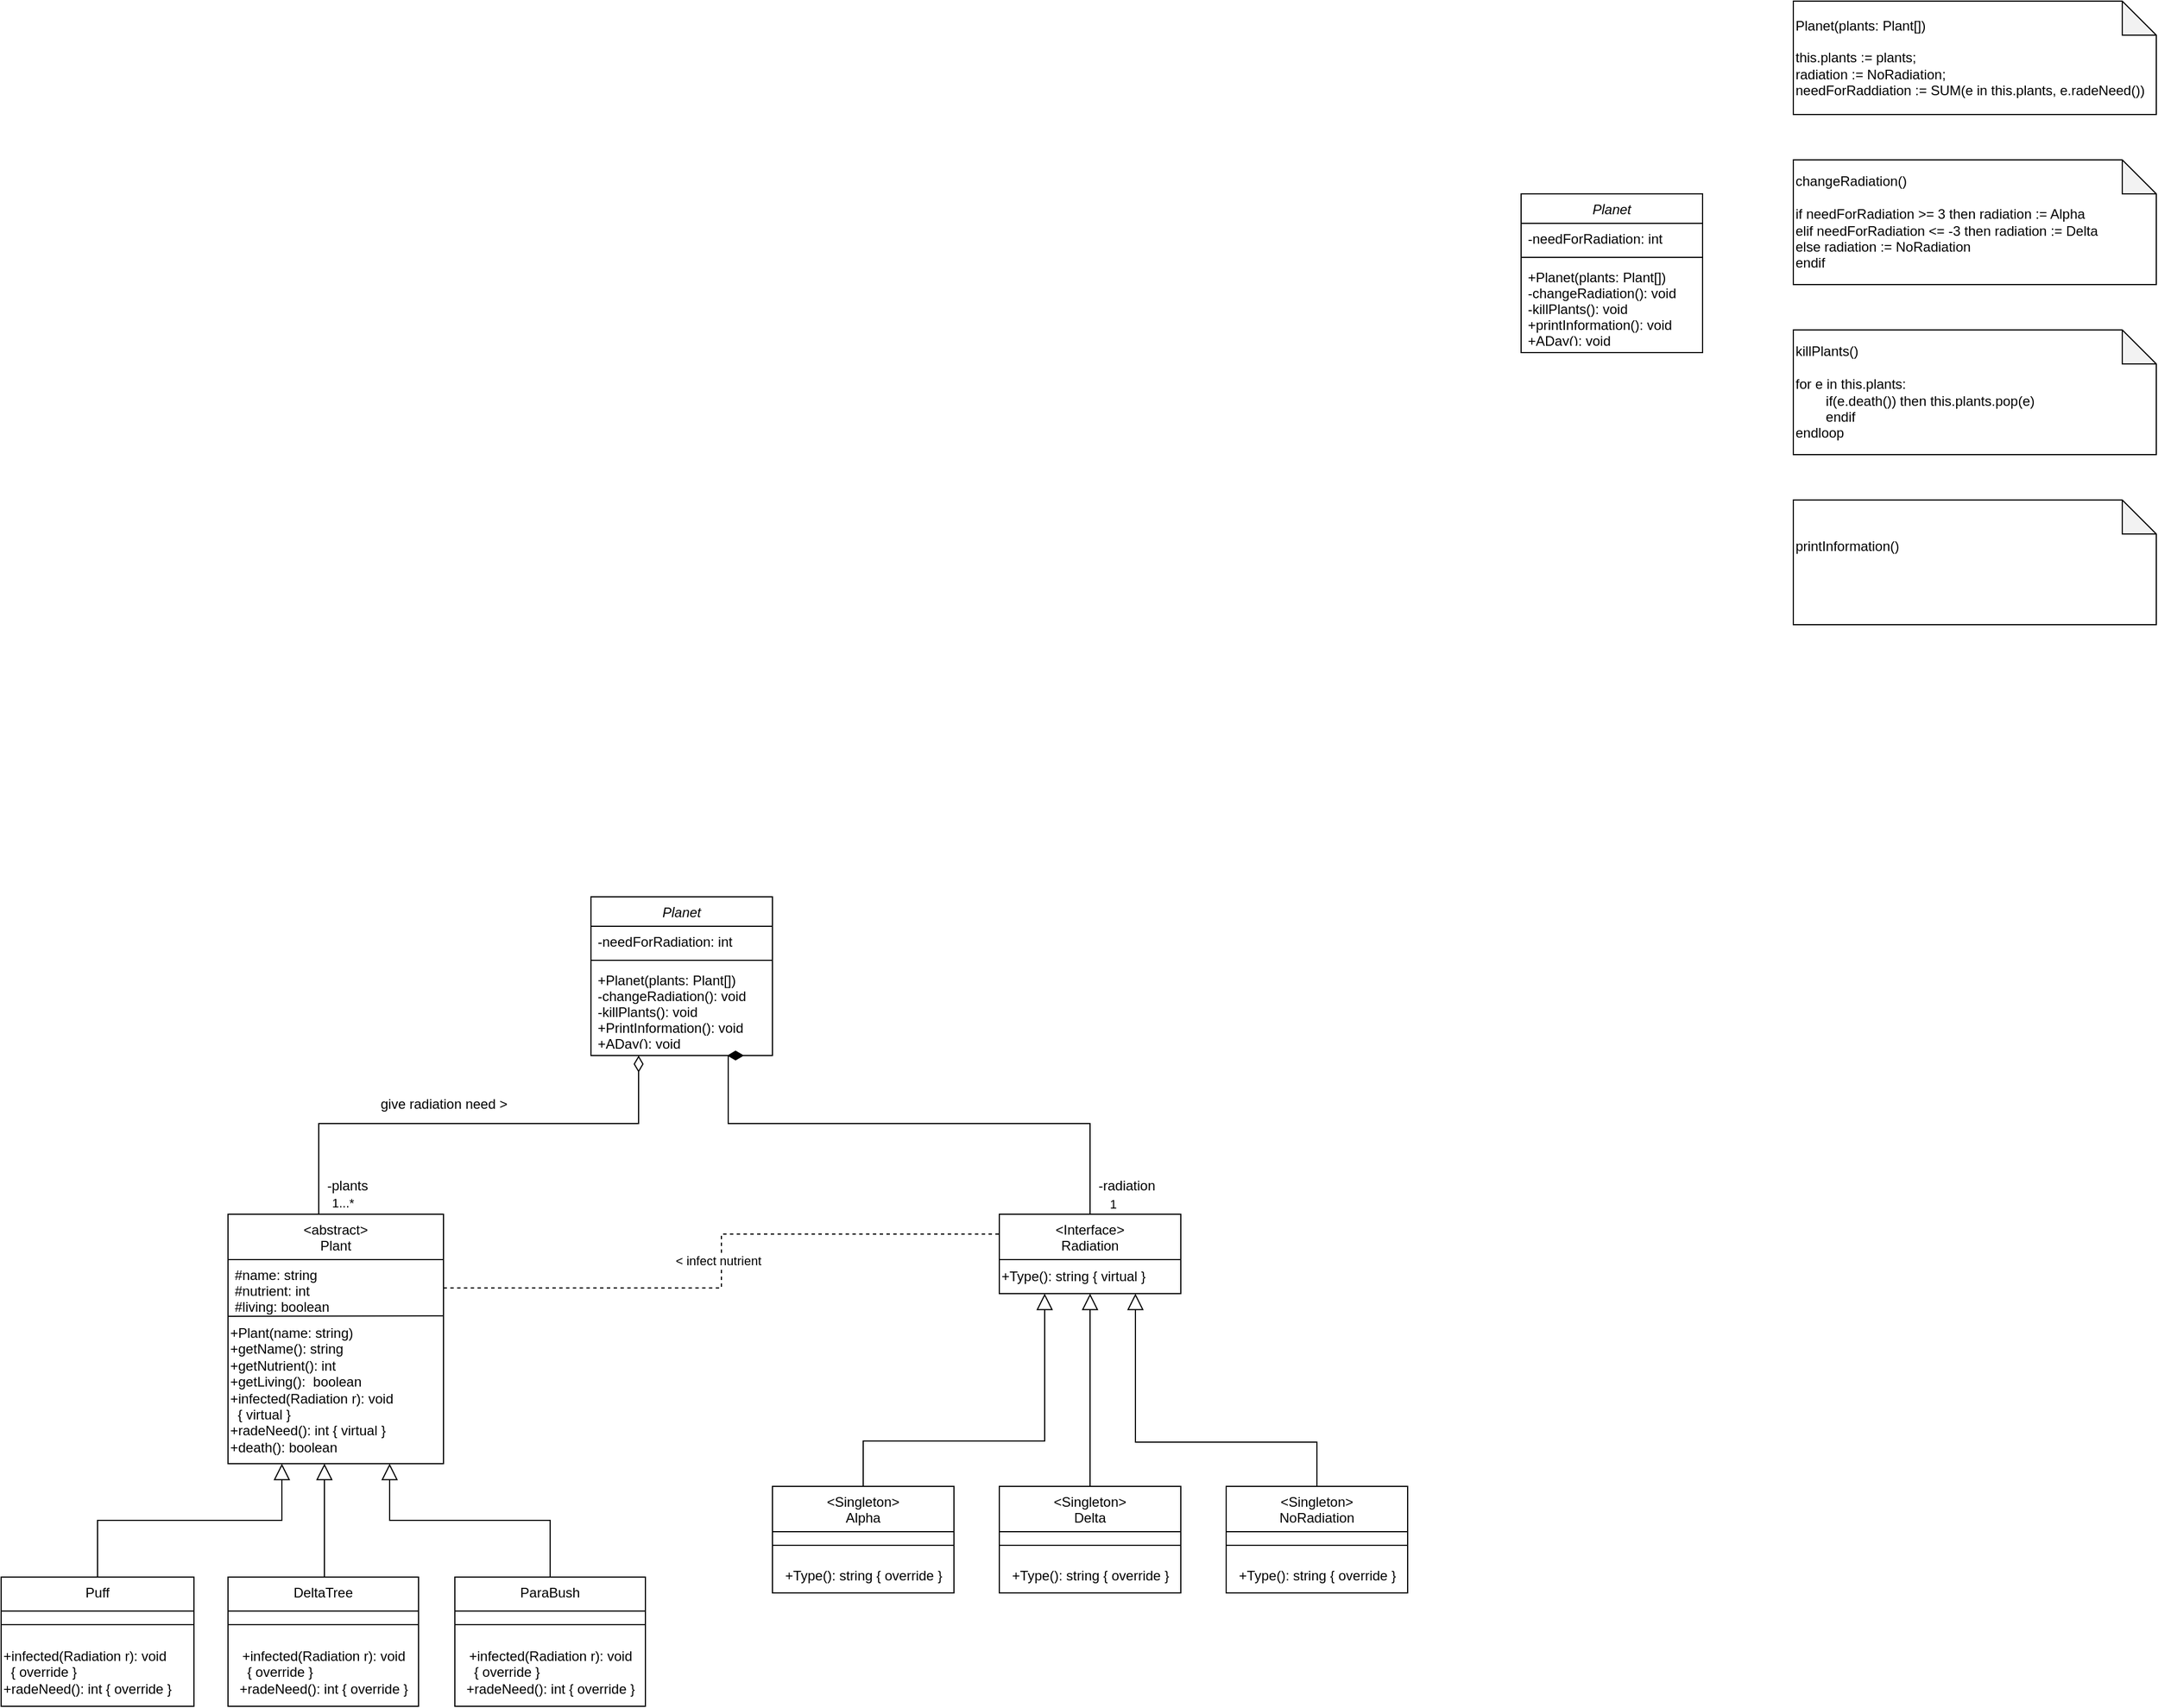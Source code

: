 <mxfile version="24.7.16">
  <diagram id="C5RBs43oDa-KdzZeNtuy" name="Page-1">
    <mxGraphModel dx="1709" dy="1809" grid="1" gridSize="10" guides="1" tooltips="1" connect="1" arrows="1" fold="1" page="1" pageScale="1" pageWidth="827" pageHeight="1169" math="0" shadow="0">
      <root>
        <mxCell id="WIyWlLk6GJQsqaUBKTNV-0" />
        <mxCell id="WIyWlLk6GJQsqaUBKTNV-1" parent="WIyWlLk6GJQsqaUBKTNV-0" />
        <mxCell id="zkfFHV4jXpPFQw0GAbJ--0" value="Planet" style="swimlane;fontStyle=2;align=center;verticalAlign=top;childLayout=stackLayout;horizontal=1;startSize=26;horizontalStack=0;resizeParent=1;resizeLast=0;collapsible=1;marginBottom=0;rounded=0;shadow=0;strokeWidth=1;" parent="WIyWlLk6GJQsqaUBKTNV-1" vertex="1">
          <mxGeometry x="320" y="80" width="160" height="140" as="geometry">
            <mxRectangle x="230" y="140" width="160" height="26" as="alternateBounds" />
          </mxGeometry>
        </mxCell>
        <mxCell id="zkfFHV4jXpPFQw0GAbJ--3" value="-needForRadiation: int" style="text;align=left;verticalAlign=top;spacingLeft=4;spacingRight=4;overflow=hidden;rotatable=0;points=[[0,0.5],[1,0.5]];portConstraint=eastwest;rounded=0;shadow=0;html=0;" parent="zkfFHV4jXpPFQw0GAbJ--0" vertex="1">
          <mxGeometry y="26" width="160" height="26" as="geometry" />
        </mxCell>
        <mxCell id="zkfFHV4jXpPFQw0GAbJ--4" value="" style="line;html=1;strokeWidth=1;align=left;verticalAlign=middle;spacingTop=-1;spacingLeft=3;spacingRight=3;rotatable=0;labelPosition=right;points=[];portConstraint=eastwest;" parent="zkfFHV4jXpPFQw0GAbJ--0" vertex="1">
          <mxGeometry y="52" width="160" height="8" as="geometry" />
        </mxCell>
        <mxCell id="zkfFHV4jXpPFQw0GAbJ--5" value="+Planet(plants: Plant[])&#xa;-changeRadiation(): void&#xa;-killPlants(): void&#xa;+PrintInformation(): void&#xa;+ADay(): void&#xa;" style="text;align=left;verticalAlign=top;spacingLeft=4;spacingRight=4;overflow=hidden;rotatable=0;points=[[0,0.5],[1,0.5]];portConstraint=eastwest;" parent="zkfFHV4jXpPFQw0GAbJ--0" vertex="1">
          <mxGeometry y="60" width="160" height="70" as="geometry" />
        </mxCell>
        <mxCell id="txMMRznfNhQfrEw8Vf2b-3" value="" style="edgeStyle=orthogonalEdgeStyle;rounded=0;orthogonalLoop=1;jettySize=auto;html=1;endArrow=diamondThin;endFill=0;endSize=12;labelPosition=left;verticalLabelPosition=top;align=right;verticalAlign=bottom;" parent="WIyWlLk6GJQsqaUBKTNV-1" edge="1">
          <mxGeometry relative="1" as="geometry">
            <mxPoint x="80" y="360" as="sourcePoint" />
            <mxPoint x="362" y="220" as="targetPoint" />
            <Array as="points">
              <mxPoint x="80" y="280" />
              <mxPoint x="362" y="280" />
            </Array>
          </mxGeometry>
        </mxCell>
        <mxCell id="txMMRznfNhQfrEw8Vf2b-35" value="1...*" style="edgeLabel;html=1;align=center;verticalAlign=middle;resizable=0;points=[];" parent="txMMRznfNhQfrEw8Vf2b-3" vertex="1" connectable="0">
          <mxGeometry x="-0.34" y="6" relative="1" as="geometry">
            <mxPoint x="-39" y="76" as="offset" />
          </mxGeometry>
        </mxCell>
        <mxCell id="txMMRznfNhQfrEw8Vf2b-33" style="edgeStyle=orthogonalEdgeStyle;rounded=0;orthogonalLoop=1;jettySize=auto;html=1;exitX=0.5;exitY=0;exitDx=0;exitDy=0;endSize=12;endArrow=diamondThin;endFill=1;labelPosition=left;verticalLabelPosition=middle;align=right;verticalAlign=middle;" parent="WIyWlLk6GJQsqaUBKTNV-1" source="zkfFHV4jXpPFQw0GAbJ--13" edge="1">
          <mxGeometry relative="1" as="geometry">
            <mxPoint x="440" y="220" as="targetPoint" />
            <Array as="points">
              <mxPoint x="760" y="280" />
              <mxPoint x="441" y="280" />
              <mxPoint x="441" y="220" />
            </Array>
          </mxGeometry>
        </mxCell>
        <mxCell id="txMMRznfNhQfrEw8Vf2b-39" value="1" style="edgeLabel;html=1;align=center;verticalAlign=middle;resizable=0;points=[];" parent="txMMRznfNhQfrEw8Vf2b-33" vertex="1" connectable="0">
          <mxGeometry x="-0.926" y="1" relative="1" as="geometry">
            <mxPoint x="21" y="8" as="offset" />
          </mxGeometry>
        </mxCell>
        <mxCell id="zkfFHV4jXpPFQw0GAbJ--13" value="&lt;Interface&gt;&#xa;Radiation&#xa;" style="swimlane;fontStyle=0;align=center;verticalAlign=top;childLayout=stackLayout;horizontal=1;startSize=40;horizontalStack=0;resizeParent=1;resizeLast=0;collapsible=1;marginBottom=0;rounded=0;shadow=0;strokeWidth=1;" parent="WIyWlLk6GJQsqaUBKTNV-1" vertex="1">
          <mxGeometry x="680" y="360" width="160" height="70" as="geometry">
            <mxRectangle x="340" y="380" width="170" height="26" as="alternateBounds" />
          </mxGeometry>
        </mxCell>
        <mxCell id="txMMRznfNhQfrEw8Vf2b-70" value="+Type(): string { virtual }" style="text;html=1;align=left;verticalAlign=middle;resizable=0;points=[];autosize=1;strokeColor=none;fillColor=none;" parent="zkfFHV4jXpPFQw0GAbJ--13" vertex="1">
          <mxGeometry y="40" width="160" height="30" as="geometry" />
        </mxCell>
        <mxCell id="txMMRznfNhQfrEw8Vf2b-4" value="&lt;abstract&gt;&#xa;Plant" style="swimlane;fontStyle=0;align=center;verticalAlign=top;childLayout=stackLayout;horizontal=1;startSize=40;horizontalStack=0;resizeParent=1;resizeLast=0;collapsible=1;marginBottom=0;rounded=0;shadow=0;strokeWidth=1;" parent="WIyWlLk6GJQsqaUBKTNV-1" vertex="1">
          <mxGeometry y="360" width="190" height="220" as="geometry">
            <mxRectangle x="340" y="380" width="170" height="26" as="alternateBounds" />
          </mxGeometry>
        </mxCell>
        <mxCell id="txMMRznfNhQfrEw8Vf2b-43" value="" style="endArrow=none;html=1;rounded=0;entryX=1;entryY=0.992;entryDx=0;entryDy=0;entryPerimeter=0;" parent="txMMRznfNhQfrEw8Vf2b-4" target="txMMRznfNhQfrEw8Vf2b-5" edge="1">
          <mxGeometry width="50" height="50" relative="1" as="geometry">
            <mxPoint y="90" as="sourcePoint" />
            <mxPoint x="50" y="40" as="targetPoint" />
          </mxGeometry>
        </mxCell>
        <mxCell id="txMMRznfNhQfrEw8Vf2b-5" value="#name: string&#xa;#nutrient: int&#xa;#living: boolean" style="text;align=left;verticalAlign=top;spacingLeft=4;spacingRight=4;overflow=hidden;rotatable=0;points=[[0,0.5],[1,0.5]];portConstraint=eastwest;" parent="txMMRznfNhQfrEw8Vf2b-4" vertex="1">
          <mxGeometry y="40" width="190" height="50" as="geometry" />
        </mxCell>
        <mxCell id="txMMRznfNhQfrEw8Vf2b-46" value="&lt;div&gt;+Plant(name: string&lt;span style=&quot;background-color: initial;&quot;&gt;)&lt;/span&gt;&lt;/div&gt;+getName(): string&lt;div&gt;+getNutrient(): int&lt;/div&gt;&lt;div&gt;+getLiving():&amp;nbsp; boolean&lt;/div&gt;&lt;div&gt;+infected(Radiation r): void&lt;/div&gt;&lt;div&gt;&amp;nbsp; { virtual }&lt;/div&gt;&lt;div&gt;+radeNeed(): int { virtual }&lt;/div&gt;&lt;div&gt;+death(): boolean&lt;/div&gt;" style="text;html=1;align=left;verticalAlign=middle;resizable=0;points=[];autosize=1;strokeColor=none;fillColor=none;" parent="txMMRznfNhQfrEw8Vf2b-4" vertex="1">
          <mxGeometry y="90" width="190" height="130" as="geometry" />
        </mxCell>
        <mxCell id="txMMRznfNhQfrEw8Vf2b-8" value="DeltaTree" style="swimlane;fontStyle=0;align=center;verticalAlign=top;childLayout=stackLayout;horizontal=1;startSize=30;horizontalStack=0;resizeParent=1;resizeLast=0;collapsible=1;marginBottom=0;rounded=0;shadow=0;strokeWidth=1;" parent="WIyWlLk6GJQsqaUBKTNV-1" vertex="1">
          <mxGeometry y="680" width="168" height="114" as="geometry">
            <mxRectangle x="340" y="380" width="170" height="26" as="alternateBounds" />
          </mxGeometry>
        </mxCell>
        <mxCell id="txMMRznfNhQfrEw8Vf2b-10" value="" style="line;html=1;strokeWidth=1;align=left;verticalAlign=middle;spacingTop=-1;spacingLeft=3;spacingRight=3;rotatable=0;labelPosition=right;points=[];portConstraint=eastwest;" parent="txMMRznfNhQfrEw8Vf2b-8" vertex="1">
          <mxGeometry y="30" width="168" height="24" as="geometry" />
        </mxCell>
        <mxCell id="txMMRznfNhQfrEw8Vf2b-58" value="&lt;span style=&quot;text-align: left;&quot;&gt;+infected(Radiation r): void&lt;/span&gt;&lt;div style=&quot;text-align: left;&quot;&gt;&amp;nbsp; { override }&lt;/div&gt;&lt;div style=&quot;text-align: left;&quot;&gt;+radeNeed(): int { override }&lt;/div&gt;" style="text;html=1;align=center;verticalAlign=middle;resizable=0;points=[];autosize=1;strokeColor=none;fillColor=none;" parent="txMMRznfNhQfrEw8Vf2b-8" vertex="1">
          <mxGeometry y="54" width="168" height="60" as="geometry" />
        </mxCell>
        <mxCell id="txMMRznfNhQfrEw8Vf2b-28" style="edgeStyle=orthogonalEdgeStyle;rounded=0;orthogonalLoop=1;jettySize=auto;html=1;exitX=0.5;exitY=0;exitDx=0;exitDy=0;entryX=0.75;entryY=1;entryDx=0;entryDy=0;endSize=12;endArrow=block;endFill=0;" parent="WIyWlLk6GJQsqaUBKTNV-1" source="txMMRznfNhQfrEw8Vf2b-11" target="txMMRznfNhQfrEw8Vf2b-4" edge="1">
          <mxGeometry relative="1" as="geometry">
            <mxPoint x="120" y="510" as="targetPoint" />
            <Array as="points">
              <mxPoint x="284" y="630" />
              <mxPoint x="143" y="630" />
            </Array>
          </mxGeometry>
        </mxCell>
        <mxCell id="txMMRznfNhQfrEw8Vf2b-11" value="ParaBush" style="swimlane;fontStyle=0;align=center;verticalAlign=top;childLayout=stackLayout;horizontal=1;startSize=30;horizontalStack=0;resizeParent=1;resizeLast=0;collapsible=1;marginBottom=0;rounded=0;shadow=0;strokeWidth=1;" parent="WIyWlLk6GJQsqaUBKTNV-1" vertex="1">
          <mxGeometry x="200" y="680" width="168" height="114" as="geometry">
            <mxRectangle x="340" y="380" width="170" height="26" as="alternateBounds" />
          </mxGeometry>
        </mxCell>
        <mxCell id="txMMRznfNhQfrEw8Vf2b-13" value="" style="line;html=1;strokeWidth=1;align=left;verticalAlign=middle;spacingTop=-1;spacingLeft=3;spacingRight=3;rotatable=0;labelPosition=right;points=[];portConstraint=eastwest;" parent="txMMRznfNhQfrEw8Vf2b-11" vertex="1">
          <mxGeometry y="30" width="168" height="24" as="geometry" />
        </mxCell>
        <mxCell id="txMMRznfNhQfrEw8Vf2b-59" value="&lt;span style=&quot;text-align: left;&quot;&gt;+infected(Radiation r): void&lt;/span&gt;&lt;div style=&quot;text-align: left;&quot;&gt;&amp;nbsp; { override }&lt;/div&gt;&lt;div style=&quot;text-align: left;&quot;&gt;+radeNeed(): int { override }&lt;/div&gt;" style="text;html=1;align=center;verticalAlign=middle;resizable=0;points=[];autosize=1;strokeColor=none;fillColor=none;" parent="txMMRznfNhQfrEw8Vf2b-11" vertex="1">
          <mxGeometry y="54" width="168" height="60" as="geometry" />
        </mxCell>
        <mxCell id="txMMRznfNhQfrEw8Vf2b-40" style="edgeStyle=orthogonalEdgeStyle;rounded=0;orthogonalLoop=1;jettySize=auto;html=1;exitX=0.5;exitY=0;exitDx=0;exitDy=0;entryX=0.25;entryY=1;entryDx=0;entryDy=0;endSize=12;endArrow=block;endFill=0;" parent="WIyWlLk6GJQsqaUBKTNV-1" source="txMMRznfNhQfrEw8Vf2b-14" target="txMMRznfNhQfrEw8Vf2b-4" edge="1">
          <mxGeometry relative="1" as="geometry">
            <Array as="points">
              <mxPoint x="-115" y="630" />
              <mxPoint x="48" y="630" />
            </Array>
          </mxGeometry>
        </mxCell>
        <mxCell id="txMMRznfNhQfrEw8Vf2b-14" value="Puff" style="swimlane;fontStyle=0;align=center;verticalAlign=top;childLayout=stackLayout;horizontal=1;startSize=30;horizontalStack=0;resizeParent=1;resizeLast=0;collapsible=1;marginBottom=0;rounded=0;shadow=0;strokeWidth=1;" parent="WIyWlLk6GJQsqaUBKTNV-1" vertex="1">
          <mxGeometry x="-200" y="680" width="170" height="114" as="geometry">
            <mxRectangle x="340" y="380" width="170" height="26" as="alternateBounds" />
          </mxGeometry>
        </mxCell>
        <mxCell id="txMMRznfNhQfrEw8Vf2b-16" value="" style="line;html=1;strokeWidth=1;align=left;verticalAlign=middle;spacingTop=-1;spacingLeft=3;spacingRight=3;rotatable=0;labelPosition=right;points=[];portConstraint=eastwest;" parent="txMMRznfNhQfrEw8Vf2b-14" vertex="1">
          <mxGeometry y="30" width="170" height="24" as="geometry" />
        </mxCell>
        <mxCell id="txMMRznfNhQfrEw8Vf2b-57" value="+infected(Radiation r): void&lt;div&gt;&amp;nbsp; { override }&lt;/div&gt;&lt;div&gt;+radeNeed(): int { override }&lt;/div&gt;" style="text;html=1;align=left;verticalAlign=middle;resizable=0;points=[];autosize=1;strokeColor=none;fillColor=none;" parent="txMMRznfNhQfrEw8Vf2b-14" vertex="1">
          <mxGeometry y="54" width="170" height="60" as="geometry" />
        </mxCell>
        <mxCell id="txMMRznfNhQfrEw8Vf2b-30" style="edgeStyle=orthogonalEdgeStyle;rounded=0;orthogonalLoop=1;jettySize=auto;html=1;entryX=0.5;entryY=1;entryDx=0;entryDy=0;endArrow=block;endFill=0;endSize=12;" parent="WIyWlLk6GJQsqaUBKTNV-1" source="txMMRznfNhQfrEw8Vf2b-17" target="zkfFHV4jXpPFQw0GAbJ--13" edge="1">
          <mxGeometry relative="1" as="geometry" />
        </mxCell>
        <mxCell id="txMMRznfNhQfrEw8Vf2b-17" value="&lt;Singleton&gt;&#xa;Delta" style="swimlane;fontStyle=0;align=center;verticalAlign=top;childLayout=stackLayout;horizontal=1;startSize=40;horizontalStack=0;resizeParent=1;resizeLast=0;collapsible=1;marginBottom=0;rounded=0;shadow=0;strokeWidth=1;" parent="WIyWlLk6GJQsqaUBKTNV-1" vertex="1">
          <mxGeometry x="680" y="600" width="160" height="94" as="geometry">
            <mxRectangle x="340" y="380" width="170" height="26" as="alternateBounds" />
          </mxGeometry>
        </mxCell>
        <mxCell id="txMMRznfNhQfrEw8Vf2b-19" value="" style="line;html=1;strokeWidth=1;align=left;verticalAlign=middle;spacingTop=-1;spacingLeft=3;spacingRight=3;rotatable=0;labelPosition=right;points=[];portConstraint=eastwest;" parent="txMMRznfNhQfrEw8Vf2b-17" vertex="1">
          <mxGeometry y="40" width="160" height="24" as="geometry" />
        </mxCell>
        <mxCell id="txMMRznfNhQfrEw8Vf2b-74" value="+Type(): string { override }" style="text;html=1;align=center;verticalAlign=middle;resizable=0;points=[];autosize=1;strokeColor=none;fillColor=none;" parent="txMMRznfNhQfrEw8Vf2b-17" vertex="1">
          <mxGeometry y="64" width="160" height="30" as="geometry" />
        </mxCell>
        <mxCell id="txMMRznfNhQfrEw8Vf2b-32" style="edgeStyle=orthogonalEdgeStyle;rounded=0;orthogonalLoop=1;jettySize=auto;html=1;exitX=0.5;exitY=0;exitDx=0;exitDy=0;entryX=0.25;entryY=1;entryDx=0;entryDy=0;endSize=12;endArrow=block;endFill=0;" parent="WIyWlLk6GJQsqaUBKTNV-1" source="txMMRznfNhQfrEw8Vf2b-20" target="zkfFHV4jXpPFQw0GAbJ--13" edge="1">
          <mxGeometry relative="1" as="geometry">
            <Array as="points">
              <mxPoint x="560" y="560" />
              <mxPoint x="720" y="560" />
            </Array>
          </mxGeometry>
        </mxCell>
        <mxCell id="txMMRznfNhQfrEw8Vf2b-20" value="&lt;Singleton&gt;&#xa;Alpha" style="swimlane;fontStyle=0;align=center;verticalAlign=top;childLayout=stackLayout;horizontal=1;startSize=40;horizontalStack=0;resizeParent=1;resizeLast=0;collapsible=1;marginBottom=0;rounded=0;shadow=0;strokeWidth=1;" parent="WIyWlLk6GJQsqaUBKTNV-1" vertex="1">
          <mxGeometry x="480" y="600" width="160" height="94" as="geometry">
            <mxRectangle x="340" y="380" width="170" height="26" as="alternateBounds" />
          </mxGeometry>
        </mxCell>
        <mxCell id="txMMRznfNhQfrEw8Vf2b-22" value="" style="line;html=1;strokeWidth=1;align=left;verticalAlign=middle;spacingTop=-1;spacingLeft=3;spacingRight=3;rotatable=0;labelPosition=right;points=[];portConstraint=eastwest;" parent="txMMRznfNhQfrEw8Vf2b-20" vertex="1">
          <mxGeometry y="40" width="160" height="24" as="geometry" />
        </mxCell>
        <mxCell id="txMMRznfNhQfrEw8Vf2b-72" value="+Type(): string { override }" style="text;html=1;align=center;verticalAlign=middle;resizable=0;points=[];autosize=1;strokeColor=none;fillColor=none;" parent="txMMRznfNhQfrEw8Vf2b-20" vertex="1">
          <mxGeometry y="64" width="160" height="30" as="geometry" />
        </mxCell>
        <mxCell id="txMMRznfNhQfrEw8Vf2b-31" style="edgeStyle=orthogonalEdgeStyle;rounded=0;orthogonalLoop=1;jettySize=auto;html=1;entryX=0.75;entryY=1;entryDx=0;entryDy=0;endSize=12;endArrow=block;endFill=0;" parent="WIyWlLk6GJQsqaUBKTNV-1" source="txMMRznfNhQfrEw8Vf2b-23" target="zkfFHV4jXpPFQw0GAbJ--13" edge="1">
          <mxGeometry relative="1" as="geometry">
            <mxPoint x="890" y="520" as="targetPoint" />
            <Array as="points">
              <mxPoint x="960" y="561" />
              <mxPoint x="800" y="561" />
            </Array>
          </mxGeometry>
        </mxCell>
        <mxCell id="txMMRznfNhQfrEw8Vf2b-23" value="&lt;Singleton&gt;&#xa;NoRadiation" style="swimlane;fontStyle=0;align=center;verticalAlign=top;childLayout=stackLayout;horizontal=1;startSize=40;horizontalStack=0;resizeParent=1;resizeLast=0;collapsible=1;marginBottom=0;rounded=0;shadow=0;strokeWidth=1;" parent="WIyWlLk6GJQsqaUBKTNV-1" vertex="1">
          <mxGeometry x="880" y="600" width="160" height="94" as="geometry">
            <mxRectangle x="340" y="380" width="170" height="26" as="alternateBounds" />
          </mxGeometry>
        </mxCell>
        <mxCell id="txMMRznfNhQfrEw8Vf2b-25" value="" style="line;html=1;strokeWidth=1;align=left;verticalAlign=middle;spacingTop=-1;spacingLeft=3;spacingRight=3;rotatable=0;labelPosition=right;points=[];portConstraint=eastwest;" parent="txMMRznfNhQfrEw8Vf2b-23" vertex="1">
          <mxGeometry y="40" width="160" height="24" as="geometry" />
        </mxCell>
        <mxCell id="txMMRznfNhQfrEw8Vf2b-76" value="+Type(): string { override }" style="text;html=1;align=center;verticalAlign=middle;resizable=0;points=[];autosize=1;strokeColor=none;fillColor=none;" parent="txMMRznfNhQfrEw8Vf2b-23" vertex="1">
          <mxGeometry y="64" width="160" height="30" as="geometry" />
        </mxCell>
        <mxCell id="txMMRznfNhQfrEw8Vf2b-60" style="edgeStyle=orthogonalEdgeStyle;rounded=0;orthogonalLoop=1;jettySize=auto;html=1;exitX=0.5;exitY=0;exitDx=0;exitDy=0;endSize=12;endArrow=block;endFill=0;" parent="WIyWlLk6GJQsqaUBKTNV-1" source="txMMRznfNhQfrEw8Vf2b-8" target="txMMRznfNhQfrEw8Vf2b-46" edge="1">
          <mxGeometry relative="1" as="geometry">
            <mxPoint x="83" y="560" as="targetPoint" />
            <Array as="points">
              <mxPoint x="85" y="680" />
            </Array>
          </mxGeometry>
        </mxCell>
        <mxCell id="txMMRznfNhQfrEw8Vf2b-62" value="give radiation need &amp;gt;" style="text;html=1;align=center;verticalAlign=middle;resizable=0;points=[];autosize=1;strokeColor=none;fillColor=none;" parent="WIyWlLk6GJQsqaUBKTNV-1" vertex="1">
          <mxGeometry x="120" y="248" width="140" height="30" as="geometry" />
        </mxCell>
        <mxCell id="txMMRznfNhQfrEw8Vf2b-78" style="edgeStyle=orthogonalEdgeStyle;rounded=0;orthogonalLoop=1;jettySize=auto;html=1;exitX=1;exitY=0.5;exitDx=0;exitDy=0;entryX=0;entryY=0.25;entryDx=0;entryDy=0;endArrow=none;endFill=0;dashed=1;" parent="WIyWlLk6GJQsqaUBKTNV-1" source="txMMRznfNhQfrEw8Vf2b-5" target="zkfFHV4jXpPFQw0GAbJ--13" edge="1">
          <mxGeometry relative="1" as="geometry" />
        </mxCell>
        <mxCell id="txMMRznfNhQfrEw8Vf2b-80" value="&amp;lt; infect nutrient" style="edgeLabel;html=1;align=center;verticalAlign=middle;resizable=0;points=[];" parent="txMMRznfNhQfrEw8Vf2b-78" vertex="1" connectable="0">
          <mxGeometry x="0.001" y="3" relative="1" as="geometry">
            <mxPoint as="offset" />
          </mxGeometry>
        </mxCell>
        <mxCell id="txMMRznfNhQfrEw8Vf2b-83" value="-plants" style="text;html=1;align=center;verticalAlign=middle;resizable=0;points=[];autosize=1;strokeColor=none;fillColor=none;" parent="WIyWlLk6GJQsqaUBKTNV-1" vertex="1">
          <mxGeometry x="75" y="320" width="60" height="30" as="geometry" />
        </mxCell>
        <mxCell id="txMMRznfNhQfrEw8Vf2b-84" value="-radiation" style="text;html=1;align=center;verticalAlign=middle;resizable=0;points=[];autosize=1;strokeColor=none;fillColor=none;" parent="WIyWlLk6GJQsqaUBKTNV-1" vertex="1">
          <mxGeometry x="757" y="320" width="70" height="30" as="geometry" />
        </mxCell>
        <mxCell id="R8NtyeofitAbBPxgJNse-0" value="Planet" style="swimlane;fontStyle=2;align=center;verticalAlign=top;childLayout=stackLayout;horizontal=1;startSize=26;horizontalStack=0;resizeParent=1;resizeLast=0;collapsible=1;marginBottom=0;rounded=0;shadow=0;strokeWidth=1;" parent="WIyWlLk6GJQsqaUBKTNV-1" vertex="1">
          <mxGeometry x="1140" y="-540" width="160" height="140" as="geometry">
            <mxRectangle x="230" y="140" width="160" height="26" as="alternateBounds" />
          </mxGeometry>
        </mxCell>
        <mxCell id="R8NtyeofitAbBPxgJNse-1" value="-needForRadiation: int" style="text;align=left;verticalAlign=top;spacingLeft=4;spacingRight=4;overflow=hidden;rotatable=0;points=[[0,0.5],[1,0.5]];portConstraint=eastwest;rounded=0;shadow=0;html=0;" parent="R8NtyeofitAbBPxgJNse-0" vertex="1">
          <mxGeometry y="26" width="160" height="26" as="geometry" />
        </mxCell>
        <mxCell id="R8NtyeofitAbBPxgJNse-2" value="" style="line;html=1;strokeWidth=1;align=left;verticalAlign=middle;spacingTop=-1;spacingLeft=3;spacingRight=3;rotatable=0;labelPosition=right;points=[];portConstraint=eastwest;" parent="R8NtyeofitAbBPxgJNse-0" vertex="1">
          <mxGeometry y="52" width="160" height="8" as="geometry" />
        </mxCell>
        <mxCell id="R8NtyeofitAbBPxgJNse-3" value="+Planet(plants: Plant[])&#xa;-changeRadiation(): void&#xa;-killPlants(): void&#xa;+printInformation(): void&#xa;+ADay(): void&#xa;" style="text;align=left;verticalAlign=top;spacingLeft=4;spacingRight=4;overflow=hidden;rotatable=0;points=[[0,0.5],[1,0.5]];portConstraint=eastwest;" parent="R8NtyeofitAbBPxgJNse-0" vertex="1">
          <mxGeometry y="60" width="160" height="70" as="geometry" />
        </mxCell>
        <mxCell id="R8NtyeofitAbBPxgJNse-4" value="Planet(plants: Plant[])&lt;div&gt;&lt;br&gt;&lt;/div&gt;&lt;div&gt;this.plants := plants;&amp;nbsp;&lt;/div&gt;&lt;div&gt;radiation := NoRadiation;&lt;/div&gt;&lt;div&gt;needForRaddiation := SUM(e in this.plants, e.radeNeed())&lt;/div&gt;" style="shape=note;whiteSpace=wrap;html=1;backgroundOutline=1;darkOpacity=0.05;align=left;" parent="WIyWlLk6GJQsqaUBKTNV-1" vertex="1">
          <mxGeometry x="1380" y="-710" width="320" height="100" as="geometry" />
        </mxCell>
        <mxCell id="R8NtyeofitAbBPxgJNse-5" value="changeRadiation()&lt;div&gt;&lt;div&gt;&lt;br&gt;&lt;/div&gt;&lt;/div&gt;&lt;div&gt;if needForRadiation &amp;gt;= 3 then radiation := Alpha&lt;/div&gt;&lt;div&gt;elif needForRadiation &amp;lt;= -3 then radiation := Delta&lt;/div&gt;&lt;div&gt;else radiation := NoRadiation&amp;nbsp;&lt;/div&gt;&lt;div&gt;endif&lt;/div&gt;" style="shape=note;whiteSpace=wrap;html=1;backgroundOutline=1;darkOpacity=0.05;align=left;" parent="WIyWlLk6GJQsqaUBKTNV-1" vertex="1">
          <mxGeometry x="1380" y="-570" width="320" height="110" as="geometry" />
        </mxCell>
        <mxCell id="R8NtyeofitAbBPxgJNse-6" value="killPlants()&lt;div&gt;&lt;br&gt;&lt;/div&gt;&lt;div&gt;for e in this.plants:&lt;/div&gt;&lt;div&gt;&lt;span style=&quot;white-space: pre;&quot;&gt;&#x9;&lt;/span&gt;if(e.death()) then this.plants.pop(e)&lt;br&gt;&lt;/div&gt;&lt;div&gt;&lt;span style=&quot;white-space: pre;&quot;&gt;&#x9;&lt;/span&gt;endif&lt;br&gt;&lt;/div&gt;&lt;div&gt;endloop&lt;/div&gt;" style="shape=note;whiteSpace=wrap;html=1;backgroundOutline=1;darkOpacity=0.05;align=left;" parent="WIyWlLk6GJQsqaUBKTNV-1" vertex="1">
          <mxGeometry x="1380" y="-420" width="320" height="110" as="geometry" />
        </mxCell>
        <mxCell id="U2ah6jXeYR3lidveWnMp-0" value="printInformation()&lt;div&gt;&lt;br&gt;&lt;/div&gt;&lt;div&gt;&lt;br&gt;&lt;/div&gt;" style="shape=note;whiteSpace=wrap;html=1;backgroundOutline=1;darkOpacity=0.05;align=left;" vertex="1" parent="WIyWlLk6GJQsqaUBKTNV-1">
          <mxGeometry x="1380" y="-270" width="320" height="110" as="geometry" />
        </mxCell>
      </root>
    </mxGraphModel>
  </diagram>
</mxfile>
